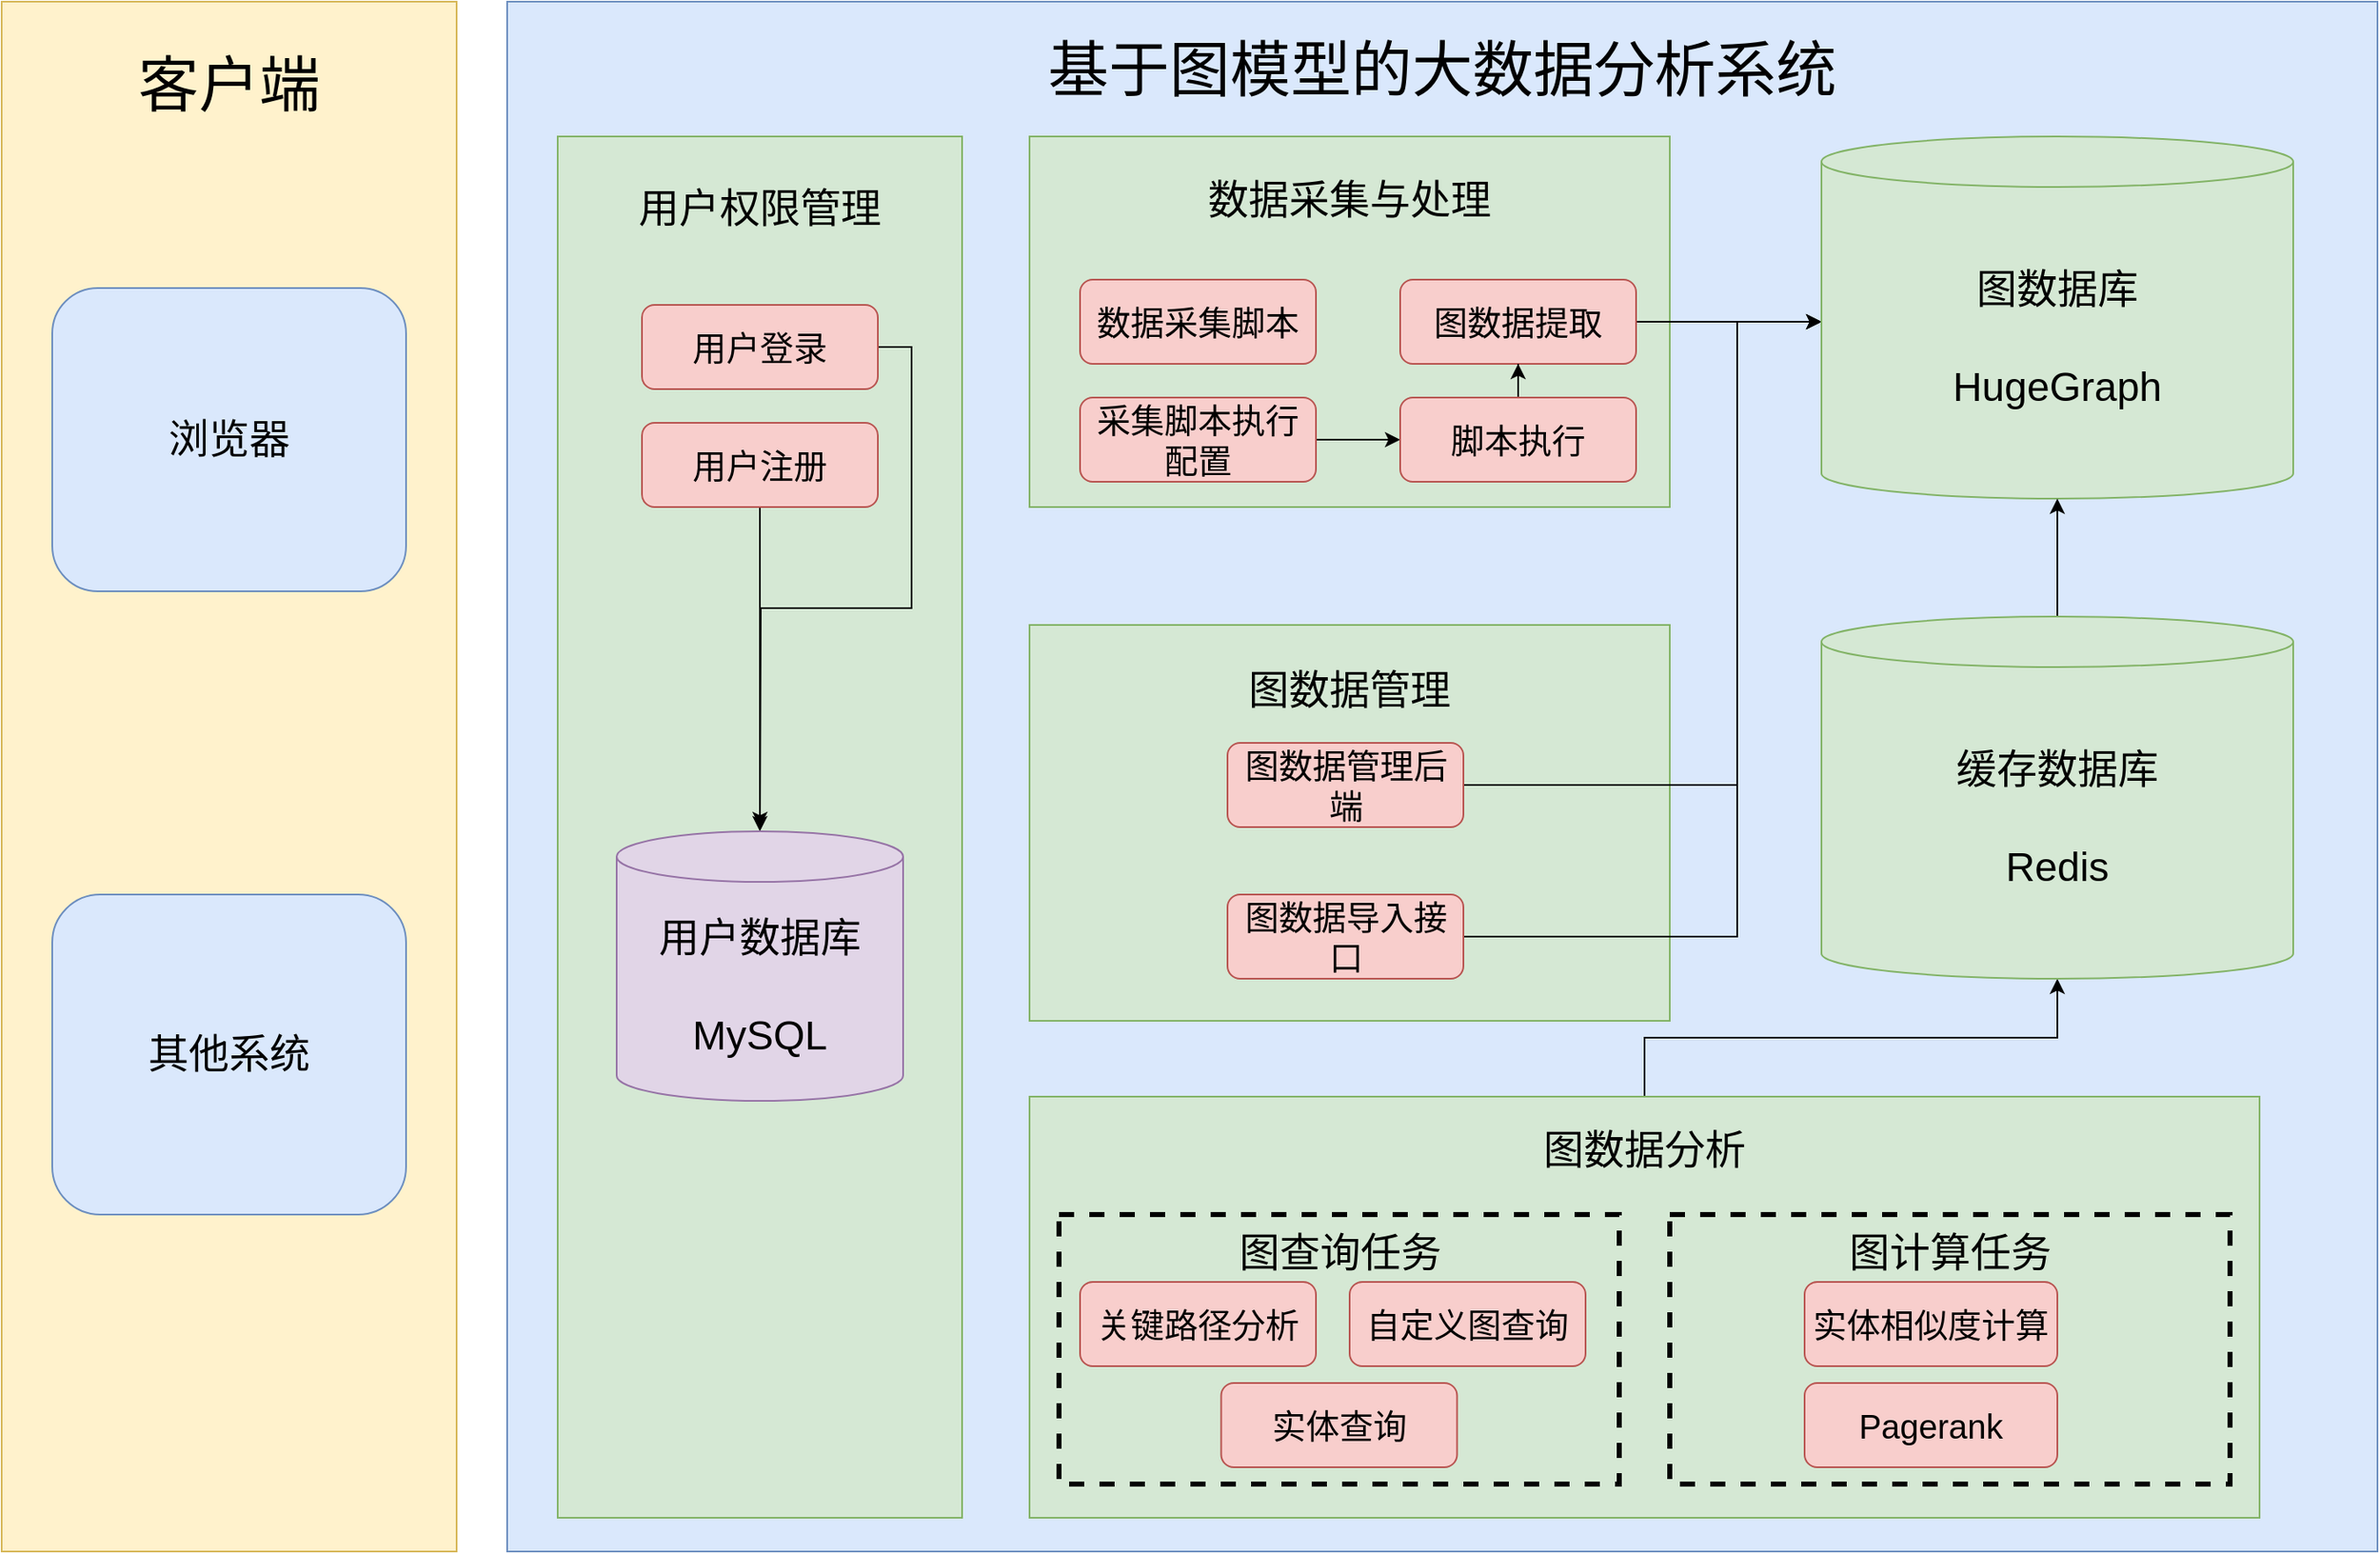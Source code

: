 <mxfile version="21.7.2" type="github">
  <diagram name="第 1 页" id="vgD5ARSbaM8UixqlWzuH">
    <mxGraphModel dx="1820" dy="954" grid="1" gridSize="10" guides="1" tooltips="1" connect="1" arrows="1" fold="1" page="1" pageScale="1" pageWidth="827" pageHeight="1169" math="0" shadow="0">
      <root>
        <mxCell id="0" />
        <mxCell id="1" parent="0" />
        <mxCell id="M6g0nOuOq8iYQuEYcsVi-57" value="&lt;font face=&quot;宋体&quot; style=&quot;font-size: 36px;&quot;&gt;客户端&lt;br&gt;&lt;br&gt;&lt;br&gt;&lt;br&gt;&lt;br&gt;&lt;br&gt;&lt;br&gt;&lt;br&gt;&lt;br&gt;&lt;br&gt;&lt;br&gt;&lt;br&gt;&lt;br&gt;&lt;br&gt;&lt;br&gt;&lt;br&gt;&lt;br&gt;&lt;br&gt;&lt;br&gt;&lt;br&gt;&lt;/font&gt;" style="rounded=0;whiteSpace=wrap;html=1;fillColor=#fff2cc;strokeColor=#d6b656;" vertex="1" parent="1">
          <mxGeometry x="70" y="40" width="270" height="920" as="geometry" />
        </mxCell>
        <mxCell id="M6g0nOuOq8iYQuEYcsVi-1" value="&lt;font style=&quot;font-size: 36px;&quot;&gt;&lt;span style=&quot;font-family: 宋体;&quot;&gt;基于图模型的大数据分析系统&lt;br&gt;&lt;br&gt;&lt;br&gt;&lt;br&gt;&lt;br&gt;&lt;br&gt;&lt;br&gt;&lt;br&gt;&lt;br&gt;&lt;br&gt;&lt;br&gt;&lt;br&gt;&lt;br&gt;&lt;br&gt;&lt;br&gt;&lt;br&gt;&lt;br&gt;&lt;br&gt;&lt;br&gt;&lt;br&gt;&lt;/span&gt;&lt;/font&gt;" style="rounded=0;whiteSpace=wrap;html=1;fillColor=#dae8fc;strokeColor=#6c8ebf;arcSize=15;" vertex="1" parent="1">
          <mxGeometry x="370" y="40" width="1110" height="920" as="geometry" />
        </mxCell>
        <mxCell id="M6g0nOuOq8iYQuEYcsVi-2" value="&lt;font style=&quot;&quot;&gt;&lt;font style=&quot;font-size: 24px;&quot;&gt;数据采集与处理&lt;br&gt;&lt;br&gt;&lt;br&gt;&lt;br&gt;&lt;br&gt;&lt;/font&gt;&lt;br&gt;&lt;br&gt;&lt;/font&gt;" style="rounded=0;whiteSpace=wrap;html=1;fillColor=#d5e8d4;strokeColor=#82b366;" vertex="1" parent="1">
          <mxGeometry x="680" y="120" width="380" height="220" as="geometry" />
        </mxCell>
        <mxCell id="M6g0nOuOq8iYQuEYcsVi-4" value="&lt;font style=&quot;font-size: 20px;&quot;&gt;数据采集脚本&lt;/font&gt;" style="rounded=1;whiteSpace=wrap;html=1;fillColor=#f8cecc;strokeColor=#b85450;fontSize=20;" vertex="1" parent="1">
          <mxGeometry x="710" y="205" width="140" height="50" as="geometry" />
        </mxCell>
        <mxCell id="M6g0nOuOq8iYQuEYcsVi-110" style="edgeStyle=orthogonalEdgeStyle;rounded=0;orthogonalLoop=1;jettySize=auto;html=1;exitX=0.5;exitY=0;exitDx=0;exitDy=0;entryX=0.5;entryY=1;entryDx=0;entryDy=0;entryPerimeter=0;" edge="1" parent="1" source="M6g0nOuOq8iYQuEYcsVi-6" target="M6g0nOuOq8iYQuEYcsVi-108">
          <mxGeometry relative="1" as="geometry" />
        </mxCell>
        <mxCell id="M6g0nOuOq8iYQuEYcsVi-6" value="&lt;font style=&quot;&quot;&gt;&lt;font style=&quot;font-size: 24px;&quot;&gt;图数据分析&lt;br&gt;&lt;br&gt;&lt;br&gt;&lt;br&gt;&lt;br&gt;&lt;br&gt;&lt;br&gt;&lt;/font&gt;&lt;br&gt;&lt;/font&gt;" style="rounded=0;whiteSpace=wrap;html=1;fillColor=#d5e8d4;strokeColor=#82b366;" vertex="1" parent="1">
          <mxGeometry x="680" y="690" width="730" height="250" as="geometry" />
        </mxCell>
        <mxCell id="M6g0nOuOq8iYQuEYcsVi-10" value="&lt;font style=&quot;&quot;&gt;&lt;font style=&quot;font-size: 24px;&quot;&gt;图数据管理&lt;br&gt;&lt;/font&gt;&lt;br&gt;&lt;br&gt;&lt;br&gt;&lt;br&gt;&lt;br&gt;&lt;br&gt;&lt;br&gt;&lt;br&gt;&lt;br&gt;&lt;br&gt;&lt;br&gt;&lt;/font&gt;" style="rounded=0;whiteSpace=wrap;html=1;fillColor=#d5e8d4;strokeColor=#82b366;" vertex="1" parent="1">
          <mxGeometry x="680" y="410" width="380" height="235" as="geometry" />
        </mxCell>
        <mxCell id="M6g0nOuOq8iYQuEYcsVi-92" style="edgeStyle=orthogonalEdgeStyle;rounded=0;orthogonalLoop=1;jettySize=auto;html=1;exitX=1;exitY=0.5;exitDx=0;exitDy=0;entryX=0;entryY=0.5;entryDx=0;entryDy=0;" edge="1" parent="1" source="M6g0nOuOq8iYQuEYcsVi-12">
          <mxGeometry relative="1" as="geometry">
            <mxPoint x="1150" y="230" as="targetPoint" />
          </mxGeometry>
        </mxCell>
        <mxCell id="M6g0nOuOq8iYQuEYcsVi-12" value="图数据提取" style="rounded=1;whiteSpace=wrap;html=1;fillColor=#f8cecc;strokeColor=#b85450;fontSize=20;" vertex="1" parent="1">
          <mxGeometry x="900" y="205" width="140" height="50" as="geometry" />
        </mxCell>
        <mxCell id="M6g0nOuOq8iYQuEYcsVi-20" value="&lt;font style=&quot;font-size: 20px;&quot;&gt;实体查询&lt;/font&gt;" style="rounded=1;whiteSpace=wrap;html=1;fillColor=#f8cecc;strokeColor=#b85450;fontSize=20;" vertex="1" parent="1">
          <mxGeometry x="720" y="800" width="140" height="50" as="geometry" />
        </mxCell>
        <mxCell id="M6g0nOuOq8iYQuEYcsVi-93" style="edgeStyle=orthogonalEdgeStyle;rounded=0;orthogonalLoop=1;jettySize=auto;html=1;exitX=1;exitY=0.5;exitDx=0;exitDy=0;entryX=0;entryY=0.5;entryDx=0;entryDy=0;" edge="1" parent="1" source="M6g0nOuOq8iYQuEYcsVi-25">
          <mxGeometry relative="1" as="geometry">
            <mxPoint x="1150" y="230" as="targetPoint" />
            <Array as="points">
              <mxPoint x="1100" y="505" />
              <mxPoint x="1100" y="230" />
            </Array>
          </mxGeometry>
        </mxCell>
        <mxCell id="M6g0nOuOq8iYQuEYcsVi-25" value="&lt;font style=&quot;font-size: 20px;&quot;&gt;图数据管理后端&lt;/font&gt;" style="rounded=1;whiteSpace=wrap;html=1;fillColor=#f8cecc;strokeColor=#b85450;fontSize=20;" vertex="1" parent="1">
          <mxGeometry x="797.5" y="480" width="140" height="50" as="geometry" />
        </mxCell>
        <mxCell id="M6g0nOuOq8iYQuEYcsVi-54" value="" style="edgeStyle=orthogonalEdgeStyle;rounded=0;orthogonalLoop=1;jettySize=auto;html=1;" edge="1" parent="1" source="M6g0nOuOq8iYQuEYcsVi-43" target="M6g0nOuOq8iYQuEYcsVi-53">
          <mxGeometry relative="1" as="geometry" />
        </mxCell>
        <mxCell id="M6g0nOuOq8iYQuEYcsVi-43" value="&lt;font style=&quot;font-size: 20px;&quot;&gt;采集脚本执行配置&lt;/font&gt;" style="rounded=1;whiteSpace=wrap;html=1;fillColor=#f8cecc;strokeColor=#b85450;fontSize=20;" vertex="1" parent="1">
          <mxGeometry x="710" y="275" width="140" height="50" as="geometry" />
        </mxCell>
        <mxCell id="M6g0nOuOq8iYQuEYcsVi-45" value="&lt;font style=&quot;font-size: 24px;&quot;&gt;浏览器&lt;br&gt;&lt;/font&gt;" style="rounded=1;whiteSpace=wrap;html=1;fillColor=#dae8fc;strokeColor=#6c8ebf;" vertex="1" parent="1">
          <mxGeometry x="100" y="210" width="210" height="180" as="geometry" />
        </mxCell>
        <mxCell id="M6g0nOuOq8iYQuEYcsVi-47" value="&lt;font style=&quot;font-size: 24px;&quot;&gt;其他系统&lt;br&gt;&lt;/font&gt;" style="rounded=1;whiteSpace=wrap;html=1;fillColor=#dae8fc;strokeColor=#6c8ebf;" vertex="1" parent="1">
          <mxGeometry x="100" y="570" width="210" height="190" as="geometry" />
        </mxCell>
        <mxCell id="M6g0nOuOq8iYQuEYcsVi-55" value="" style="edgeStyle=orthogonalEdgeStyle;rounded=0;orthogonalLoop=1;jettySize=auto;html=1;" edge="1" parent="1" source="M6g0nOuOq8iYQuEYcsVi-53" target="M6g0nOuOq8iYQuEYcsVi-12">
          <mxGeometry relative="1" as="geometry" />
        </mxCell>
        <mxCell id="M6g0nOuOq8iYQuEYcsVi-53" value="脚本执行" style="rounded=1;whiteSpace=wrap;html=1;fillColor=#f8cecc;strokeColor=#b85450;fontSize=20;" vertex="1" parent="1">
          <mxGeometry x="900" y="275" width="140" height="50" as="geometry" />
        </mxCell>
        <mxCell id="M6g0nOuOq8iYQuEYcsVi-95" style="edgeStyle=orthogonalEdgeStyle;rounded=0;orthogonalLoop=1;jettySize=auto;html=1;exitX=1;exitY=0.5;exitDx=0;exitDy=0;entryX=0;entryY=0.5;entryDx=0;entryDy=0;" edge="1" parent="1" source="M6g0nOuOq8iYQuEYcsVi-28">
          <mxGeometry relative="1" as="geometry">
            <mxPoint x="1150" y="230" as="targetPoint" />
            <Array as="points">
              <mxPoint x="1100" y="595" />
              <mxPoint x="1100" y="230" />
            </Array>
          </mxGeometry>
        </mxCell>
        <mxCell id="M6g0nOuOq8iYQuEYcsVi-28" value="&lt;font style=&quot;font-size: 20px;&quot;&gt;图数据导入接口&lt;/font&gt;" style="rounded=1;whiteSpace=wrap;html=1;fillColor=#f8cecc;strokeColor=#b85450;fontSize=20;" vertex="1" parent="1">
          <mxGeometry x="797.5" y="570" width="140" height="50" as="geometry" />
        </mxCell>
        <mxCell id="M6g0nOuOq8iYQuEYcsVi-75" value="&lt;font style=&quot;font-size: 24px;&quot;&gt;图查询任务&lt;br&gt;&lt;br&gt;&lt;br&gt;&lt;br&gt;&lt;br&gt;&lt;/font&gt;" style="rounded=0;whiteSpace=wrap;html=1;dashed=1;strokeWidth=3;glass=0;fillColor=#d5e8d4;strokeColor=#000000;" vertex="1" parent="1">
          <mxGeometry x="697.5" y="760" width="332.5" height="160" as="geometry" />
        </mxCell>
        <mxCell id="M6g0nOuOq8iYQuEYcsVi-73" value="关键路径分析" style="rounded=1;whiteSpace=wrap;html=1;fillColor=#f8cecc;strokeColor=#b85450;fontSize=20;" vertex="1" parent="1">
          <mxGeometry x="710" y="800" width="140" height="50" as="geometry" />
        </mxCell>
        <mxCell id="M6g0nOuOq8iYQuEYcsVi-76" value="&lt;font style=&quot;font-size: 20px;&quot;&gt;自定义图查询&lt;/font&gt;" style="rounded=1;whiteSpace=wrap;html=1;fillColor=#f8cecc;strokeColor=#b85450;fontSize=20;" vertex="1" parent="1">
          <mxGeometry x="870" y="800" width="140" height="50" as="geometry" />
        </mxCell>
        <mxCell id="M6g0nOuOq8iYQuEYcsVi-77" value="&lt;font style=&quot;font-size: 20px;&quot;&gt;实体查询&lt;/font&gt;" style="rounded=1;whiteSpace=wrap;html=1;fillColor=#f8cecc;strokeColor=#b85450;fontSize=20;" vertex="1" parent="1">
          <mxGeometry x="793.75" y="860" width="140" height="50" as="geometry" />
        </mxCell>
        <mxCell id="M6g0nOuOq8iYQuEYcsVi-89" value="&lt;font style=&quot;font-size: 24px;&quot;&gt;图计算任务&lt;br&gt;&lt;br&gt;&lt;br&gt;&lt;br&gt;&lt;br&gt;&lt;/font&gt;" style="rounded=0;whiteSpace=wrap;html=1;dashed=1;strokeWidth=3;glass=0;fillColor=#d5e8d4;strokeColor=#000000;" vertex="1" parent="1">
          <mxGeometry x="1060" y="760" width="332.5" height="160" as="geometry" />
        </mxCell>
        <mxCell id="M6g0nOuOq8iYQuEYcsVi-84" value="&lt;font style=&quot;font-size: 20px;&quot;&gt;Pagerank&lt;/font&gt;" style="rounded=1;whiteSpace=wrap;html=1;fillColor=#f8cecc;strokeColor=#b85450;fontSize=20;" vertex="1" parent="1">
          <mxGeometry x="1140" y="860" width="150" height="50" as="geometry" />
        </mxCell>
        <mxCell id="M6g0nOuOq8iYQuEYcsVi-85" value="实体相似度计算" style="rounded=1;whiteSpace=wrap;html=1;fillColor=#f8cecc;strokeColor=#b85450;fontSize=20;" vertex="1" parent="1">
          <mxGeometry x="1140" y="800" width="150" height="50" as="geometry" />
        </mxCell>
        <mxCell id="M6g0nOuOq8iYQuEYcsVi-101" value="&lt;font style=&quot;&quot;&gt;&lt;font style=&quot;font-size: 24px;&quot;&gt;用户权限管理&lt;br&gt;&lt;br&gt;&lt;br&gt;&lt;br&gt;&lt;br&gt;&lt;br&gt;&lt;br&gt;&lt;br&gt;&lt;br&gt;&lt;br&gt;&lt;br&gt;&lt;br&gt;&lt;br&gt;&lt;br&gt;&lt;br&gt;&lt;br&gt;&lt;br&gt;&lt;br&gt;&lt;br&gt;&lt;br&gt;&lt;br&gt;&lt;br&gt;&lt;br&gt;&lt;br&gt;&lt;br&gt;&lt;br&gt;&lt;/font&gt;&lt;br&gt;&lt;/font&gt;" style="rounded=0;whiteSpace=wrap;html=1;fillColor=#d5e8d4;strokeColor=#82b366;" vertex="1" parent="1">
          <mxGeometry x="400" y="120" width="240" height="820" as="geometry" />
        </mxCell>
        <mxCell id="M6g0nOuOq8iYQuEYcsVi-114" style="edgeStyle=orthogonalEdgeStyle;rounded=0;orthogonalLoop=1;jettySize=auto;html=1;exitX=1;exitY=0.5;exitDx=0;exitDy=0;" edge="1" parent="1" source="M6g0nOuOq8iYQuEYcsVi-104">
          <mxGeometry relative="1" as="geometry">
            <mxPoint x="520" y="530" as="targetPoint" />
          </mxGeometry>
        </mxCell>
        <mxCell id="M6g0nOuOq8iYQuEYcsVi-104" value="用户登录" style="rounded=1;whiteSpace=wrap;html=1;fillColor=#f8cecc;strokeColor=#b85450;fontSize=20;" vertex="1" parent="1">
          <mxGeometry x="450" y="220" width="140" height="50" as="geometry" />
        </mxCell>
        <mxCell id="M6g0nOuOq8iYQuEYcsVi-113" style="edgeStyle=orthogonalEdgeStyle;rounded=0;orthogonalLoop=1;jettySize=auto;html=1;exitX=0.5;exitY=1;exitDx=0;exitDy=0;entryX=0.5;entryY=0;entryDx=0;entryDy=0;entryPerimeter=0;" edge="1" parent="1" source="M6g0nOuOq8iYQuEYcsVi-105" target="M6g0nOuOq8iYQuEYcsVi-112">
          <mxGeometry relative="1" as="geometry" />
        </mxCell>
        <mxCell id="M6g0nOuOq8iYQuEYcsVi-105" value="用户注册" style="rounded=1;whiteSpace=wrap;html=1;fillColor=#f8cecc;strokeColor=#b85450;fontSize=20;" vertex="1" parent="1">
          <mxGeometry x="450" y="290" width="140" height="50" as="geometry" />
        </mxCell>
        <mxCell id="M6g0nOuOq8iYQuEYcsVi-107" value="&lt;font style=&quot;border-color: var(--border-color); font-size: 24px;&quot;&gt;图数据库&lt;br style=&quot;border-color: var(--border-color);&quot;&gt;&lt;br style=&quot;border-color: var(--border-color);&quot;&gt;&lt;/font&gt;&lt;font style=&quot;border-color: var(--border-color); font-size: 24px;&quot;&gt;HugeGraph&lt;/font&gt;" style="shape=cylinder3;whiteSpace=wrap;html=1;boundedLbl=1;backgroundOutline=1;size=15;fillColor=#d5e8d4;strokeColor=#82b366;" vertex="1" parent="1">
          <mxGeometry x="1150" y="120" width="280" height="215" as="geometry" />
        </mxCell>
        <mxCell id="M6g0nOuOq8iYQuEYcsVi-111" style="edgeStyle=orthogonalEdgeStyle;rounded=0;orthogonalLoop=1;jettySize=auto;html=1;exitX=0.5;exitY=0;exitDx=0;exitDy=0;exitPerimeter=0;entryX=0.5;entryY=1;entryDx=0;entryDy=0;entryPerimeter=0;" edge="1" parent="1" source="M6g0nOuOq8iYQuEYcsVi-108" target="M6g0nOuOq8iYQuEYcsVi-107">
          <mxGeometry relative="1" as="geometry" />
        </mxCell>
        <mxCell id="M6g0nOuOq8iYQuEYcsVi-108" value="&lt;font style=&quot;border-color: var(--border-color); font-size: 24px;&quot;&gt;缓存数据库&lt;br style=&quot;border-color: var(--border-color);&quot;&gt;&lt;br style=&quot;border-color: var(--border-color);&quot;&gt;&lt;/font&gt;&lt;font style=&quot;border-color: var(--border-color); font-size: 24px;&quot;&gt;Redis&lt;/font&gt;" style="shape=cylinder3;whiteSpace=wrap;html=1;boundedLbl=1;backgroundOutline=1;size=15;fillColor=#d5e8d4;strokeColor=#82b366;" vertex="1" parent="1">
          <mxGeometry x="1150" y="405" width="280" height="215" as="geometry" />
        </mxCell>
        <mxCell id="M6g0nOuOq8iYQuEYcsVi-112" value="&lt;span style=&quot;font-size: 24px;&quot;&gt;用户数据库&lt;br&gt;&lt;/span&gt;&lt;font style=&quot;font-size: 24px;&quot;&gt;&lt;br&gt;MySQL&lt;/font&gt;" style="shape=cylinder3;whiteSpace=wrap;html=1;boundedLbl=1;backgroundOutline=1;size=15;fillColor=#e1d5e7;strokeColor=#9673a6;" vertex="1" parent="1">
          <mxGeometry x="435" y="532.5" width="170" height="160" as="geometry" />
        </mxCell>
      </root>
    </mxGraphModel>
  </diagram>
</mxfile>
